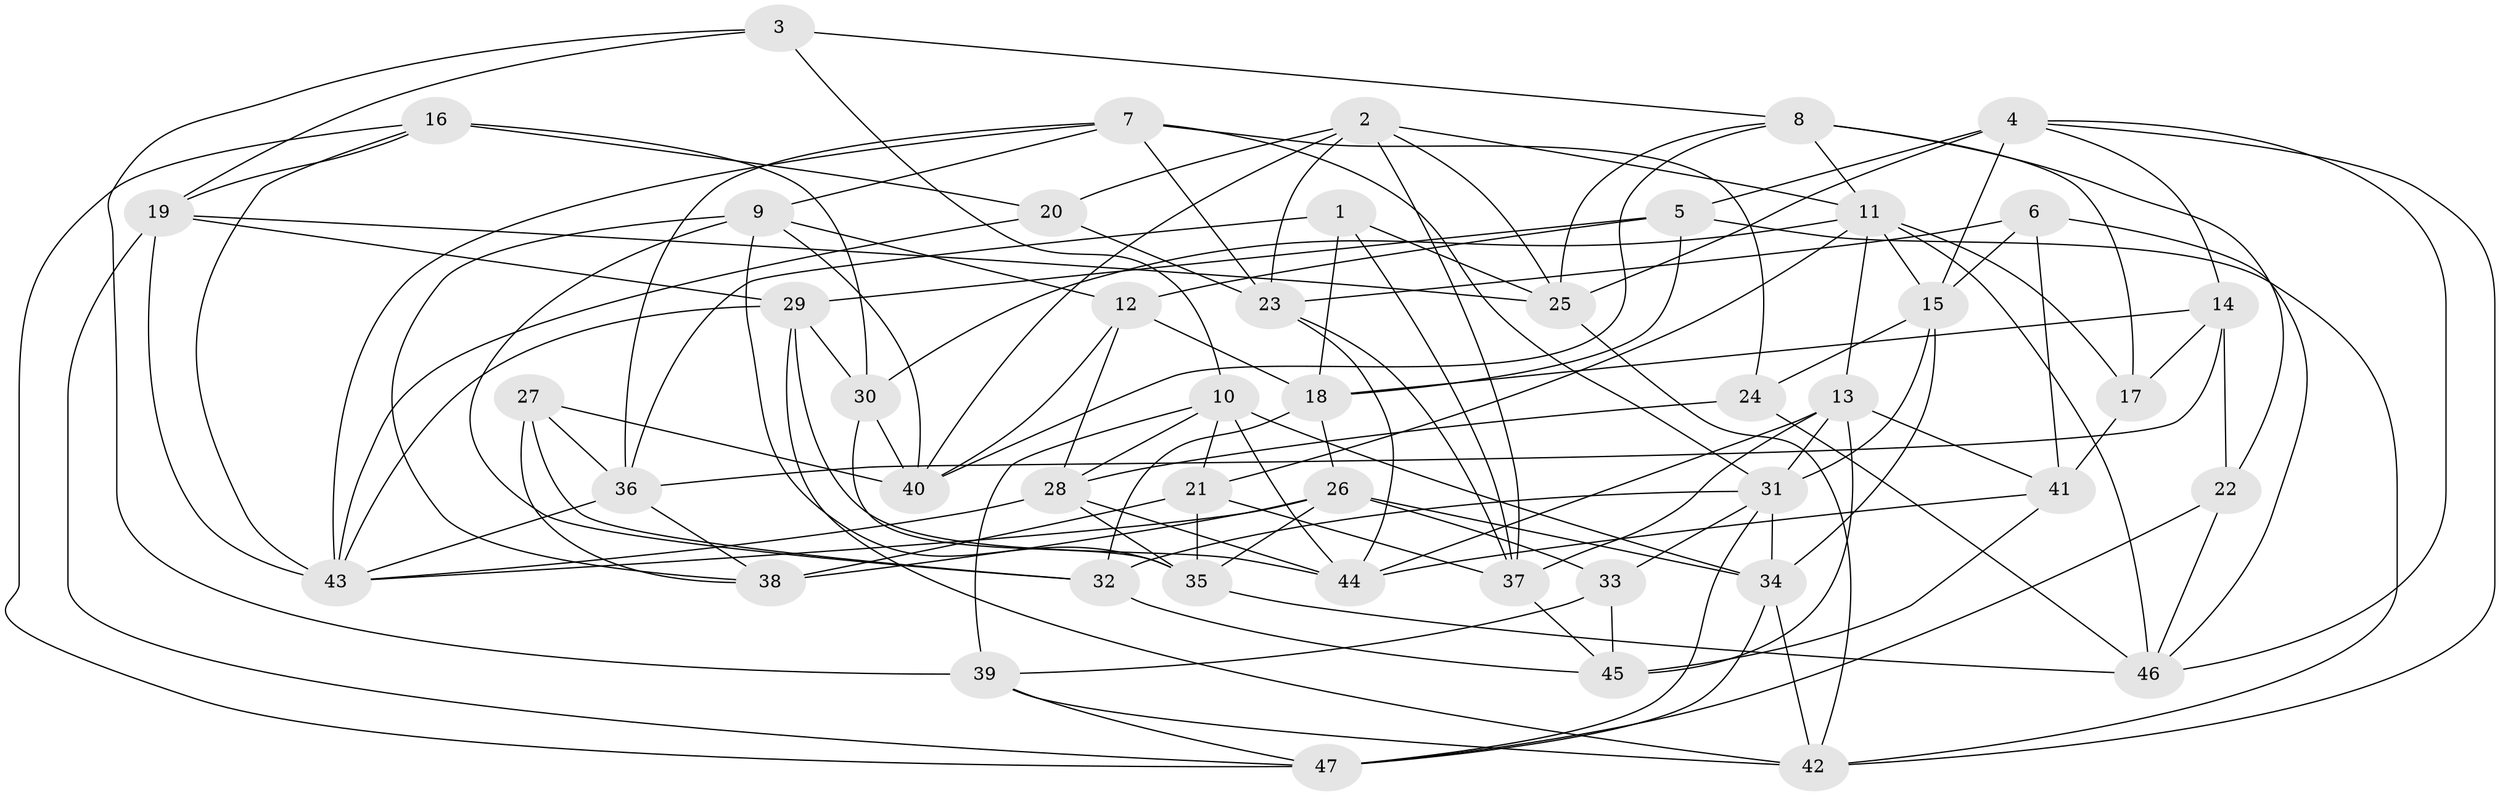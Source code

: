 // original degree distribution, {4: 1.0}
// Generated by graph-tools (version 1.1) at 2025/02/03/09/25 03:02:57]
// undirected, 47 vertices, 129 edges
graph export_dot {
graph [start="1"]
  node [color=gray90,style=filled];
  1;
  2;
  3;
  4;
  5;
  6;
  7;
  8;
  9;
  10;
  11;
  12;
  13;
  14;
  15;
  16;
  17;
  18;
  19;
  20;
  21;
  22;
  23;
  24;
  25;
  26;
  27;
  28;
  29;
  30;
  31;
  32;
  33;
  34;
  35;
  36;
  37;
  38;
  39;
  40;
  41;
  42;
  43;
  44;
  45;
  46;
  47;
  1 -- 18 [weight=1.0];
  1 -- 25 [weight=1.0];
  1 -- 36 [weight=1.0];
  1 -- 37 [weight=1.0];
  2 -- 11 [weight=1.0];
  2 -- 20 [weight=1.0];
  2 -- 23 [weight=1.0];
  2 -- 25 [weight=1.0];
  2 -- 37 [weight=1.0];
  2 -- 40 [weight=1.0];
  3 -- 8 [weight=1.0];
  3 -- 10 [weight=1.0];
  3 -- 19 [weight=1.0];
  3 -- 39 [weight=1.0];
  4 -- 5 [weight=1.0];
  4 -- 14 [weight=1.0];
  4 -- 15 [weight=1.0];
  4 -- 25 [weight=1.0];
  4 -- 42 [weight=1.0];
  4 -- 46 [weight=1.0];
  5 -- 12 [weight=2.0];
  5 -- 18 [weight=1.0];
  5 -- 29 [weight=1.0];
  5 -- 42 [weight=1.0];
  6 -- 15 [weight=1.0];
  6 -- 23 [weight=1.0];
  6 -- 41 [weight=1.0];
  6 -- 46 [weight=1.0];
  7 -- 9 [weight=1.0];
  7 -- 23 [weight=1.0];
  7 -- 24 [weight=1.0];
  7 -- 31 [weight=1.0];
  7 -- 36 [weight=1.0];
  7 -- 43 [weight=1.0];
  8 -- 11 [weight=1.0];
  8 -- 17 [weight=1.0];
  8 -- 22 [weight=1.0];
  8 -- 25 [weight=1.0];
  8 -- 40 [weight=1.0];
  9 -- 12 [weight=1.0];
  9 -- 32 [weight=1.0];
  9 -- 35 [weight=1.0];
  9 -- 38 [weight=1.0];
  9 -- 40 [weight=1.0];
  10 -- 21 [weight=1.0];
  10 -- 28 [weight=1.0];
  10 -- 34 [weight=1.0];
  10 -- 39 [weight=1.0];
  10 -- 44 [weight=1.0];
  11 -- 13 [weight=1.0];
  11 -- 15 [weight=1.0];
  11 -- 17 [weight=1.0];
  11 -- 21 [weight=1.0];
  11 -- 30 [weight=1.0];
  11 -- 46 [weight=1.0];
  12 -- 18 [weight=1.0];
  12 -- 28 [weight=1.0];
  12 -- 40 [weight=1.0];
  13 -- 31 [weight=1.0];
  13 -- 37 [weight=1.0];
  13 -- 41 [weight=1.0];
  13 -- 44 [weight=1.0];
  13 -- 45 [weight=1.0];
  14 -- 17 [weight=1.0];
  14 -- 18 [weight=1.0];
  14 -- 22 [weight=1.0];
  14 -- 36 [weight=2.0];
  15 -- 24 [weight=1.0];
  15 -- 31 [weight=1.0];
  15 -- 34 [weight=1.0];
  16 -- 19 [weight=1.0];
  16 -- 20 [weight=1.0];
  16 -- 30 [weight=2.0];
  16 -- 43 [weight=1.0];
  16 -- 47 [weight=1.0];
  17 -- 41 [weight=1.0];
  18 -- 26 [weight=1.0];
  18 -- 32 [weight=1.0];
  19 -- 25 [weight=1.0];
  19 -- 29 [weight=1.0];
  19 -- 43 [weight=1.0];
  19 -- 47 [weight=1.0];
  20 -- 23 [weight=1.0];
  20 -- 43 [weight=1.0];
  21 -- 35 [weight=1.0];
  21 -- 37 [weight=1.0];
  21 -- 38 [weight=2.0];
  22 -- 46 [weight=1.0];
  22 -- 47 [weight=1.0];
  23 -- 37 [weight=1.0];
  23 -- 44 [weight=1.0];
  24 -- 28 [weight=1.0];
  24 -- 46 [weight=1.0];
  25 -- 42 [weight=1.0];
  26 -- 33 [weight=1.0];
  26 -- 34 [weight=1.0];
  26 -- 35 [weight=1.0];
  26 -- 38 [weight=1.0];
  26 -- 43 [weight=1.0];
  27 -- 32 [weight=2.0];
  27 -- 36 [weight=2.0];
  27 -- 38 [weight=1.0];
  27 -- 40 [weight=1.0];
  28 -- 35 [weight=1.0];
  28 -- 43 [weight=1.0];
  28 -- 44 [weight=1.0];
  29 -- 30 [weight=1.0];
  29 -- 42 [weight=1.0];
  29 -- 43 [weight=1.0];
  29 -- 44 [weight=1.0];
  30 -- 35 [weight=1.0];
  30 -- 40 [weight=1.0];
  31 -- 32 [weight=1.0];
  31 -- 33 [weight=2.0];
  31 -- 34 [weight=1.0];
  31 -- 47 [weight=1.0];
  32 -- 45 [weight=1.0];
  33 -- 39 [weight=2.0];
  33 -- 45 [weight=1.0];
  34 -- 42 [weight=1.0];
  34 -- 47 [weight=1.0];
  35 -- 46 [weight=1.0];
  36 -- 38 [weight=1.0];
  36 -- 43 [weight=1.0];
  37 -- 45 [weight=1.0];
  39 -- 42 [weight=1.0];
  39 -- 47 [weight=1.0];
  41 -- 44 [weight=1.0];
  41 -- 45 [weight=2.0];
}
